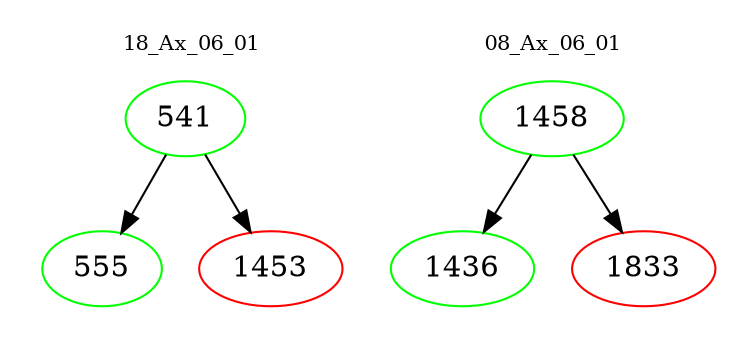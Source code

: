 digraph{
subgraph cluster_0 {
color = white
label = "18_Ax_06_01";
fontsize=10;
T0_541 [label="541", color="green"]
T0_541 -> T0_555 [color="black"]
T0_555 [label="555", color="green"]
T0_541 -> T0_1453 [color="black"]
T0_1453 [label="1453", color="red"]
}
subgraph cluster_1 {
color = white
label = "08_Ax_06_01";
fontsize=10;
T1_1458 [label="1458", color="green"]
T1_1458 -> T1_1436 [color="black"]
T1_1436 [label="1436", color="green"]
T1_1458 -> T1_1833 [color="black"]
T1_1833 [label="1833", color="red"]
}
}
